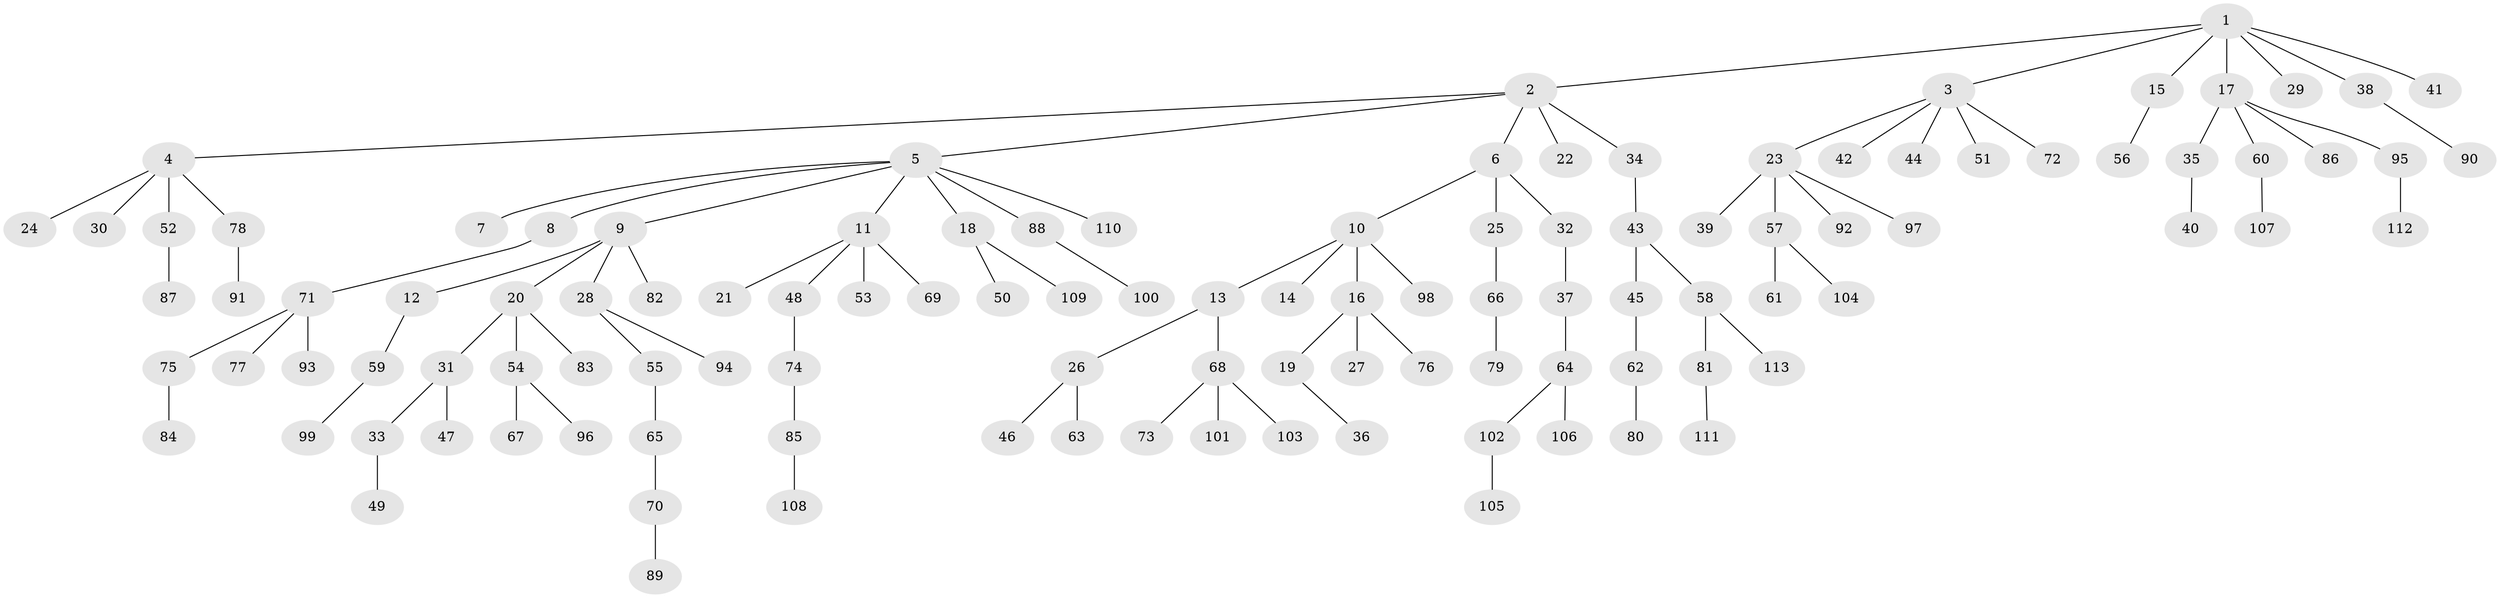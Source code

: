 // coarse degree distribution, {3: 0.08823529411764706, 1: 0.5294117647058824, 5: 0.08823529411764706, 2: 0.23529411764705882, 4: 0.058823529411764705}
// Generated by graph-tools (version 1.1) at 2025/37/03/04/25 23:37:24]
// undirected, 113 vertices, 112 edges
graph export_dot {
  node [color=gray90,style=filled];
  1;
  2;
  3;
  4;
  5;
  6;
  7;
  8;
  9;
  10;
  11;
  12;
  13;
  14;
  15;
  16;
  17;
  18;
  19;
  20;
  21;
  22;
  23;
  24;
  25;
  26;
  27;
  28;
  29;
  30;
  31;
  32;
  33;
  34;
  35;
  36;
  37;
  38;
  39;
  40;
  41;
  42;
  43;
  44;
  45;
  46;
  47;
  48;
  49;
  50;
  51;
  52;
  53;
  54;
  55;
  56;
  57;
  58;
  59;
  60;
  61;
  62;
  63;
  64;
  65;
  66;
  67;
  68;
  69;
  70;
  71;
  72;
  73;
  74;
  75;
  76;
  77;
  78;
  79;
  80;
  81;
  82;
  83;
  84;
  85;
  86;
  87;
  88;
  89;
  90;
  91;
  92;
  93;
  94;
  95;
  96;
  97;
  98;
  99;
  100;
  101;
  102;
  103;
  104;
  105;
  106;
  107;
  108;
  109;
  110;
  111;
  112;
  113;
  1 -- 2;
  1 -- 3;
  1 -- 15;
  1 -- 17;
  1 -- 29;
  1 -- 38;
  1 -- 41;
  2 -- 4;
  2 -- 5;
  2 -- 6;
  2 -- 22;
  2 -- 34;
  3 -- 23;
  3 -- 42;
  3 -- 44;
  3 -- 51;
  3 -- 72;
  4 -- 24;
  4 -- 30;
  4 -- 52;
  4 -- 78;
  5 -- 7;
  5 -- 8;
  5 -- 9;
  5 -- 11;
  5 -- 18;
  5 -- 88;
  5 -- 110;
  6 -- 10;
  6 -- 25;
  6 -- 32;
  8 -- 71;
  9 -- 12;
  9 -- 20;
  9 -- 28;
  9 -- 82;
  10 -- 13;
  10 -- 14;
  10 -- 16;
  10 -- 98;
  11 -- 21;
  11 -- 48;
  11 -- 53;
  11 -- 69;
  12 -- 59;
  13 -- 26;
  13 -- 68;
  15 -- 56;
  16 -- 19;
  16 -- 27;
  16 -- 76;
  17 -- 35;
  17 -- 60;
  17 -- 86;
  17 -- 95;
  18 -- 50;
  18 -- 109;
  19 -- 36;
  20 -- 31;
  20 -- 54;
  20 -- 83;
  23 -- 39;
  23 -- 57;
  23 -- 92;
  23 -- 97;
  25 -- 66;
  26 -- 46;
  26 -- 63;
  28 -- 55;
  28 -- 94;
  31 -- 33;
  31 -- 47;
  32 -- 37;
  33 -- 49;
  34 -- 43;
  35 -- 40;
  37 -- 64;
  38 -- 90;
  43 -- 45;
  43 -- 58;
  45 -- 62;
  48 -- 74;
  52 -- 87;
  54 -- 67;
  54 -- 96;
  55 -- 65;
  57 -- 61;
  57 -- 104;
  58 -- 81;
  58 -- 113;
  59 -- 99;
  60 -- 107;
  62 -- 80;
  64 -- 102;
  64 -- 106;
  65 -- 70;
  66 -- 79;
  68 -- 73;
  68 -- 101;
  68 -- 103;
  70 -- 89;
  71 -- 75;
  71 -- 77;
  71 -- 93;
  74 -- 85;
  75 -- 84;
  78 -- 91;
  81 -- 111;
  85 -- 108;
  88 -- 100;
  95 -- 112;
  102 -- 105;
}
